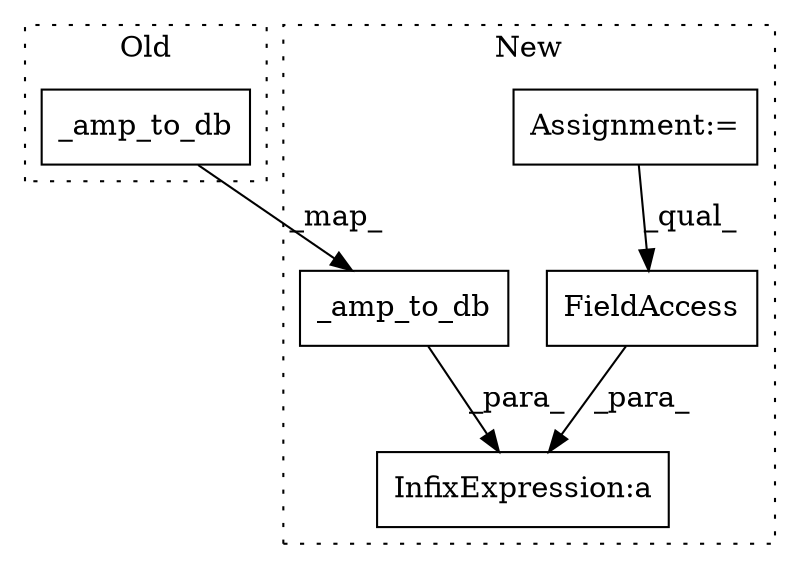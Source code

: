 digraph G {
subgraph cluster0 {
1 [label="_amp_to_db" a="32" s="1524,1563" l="11,1" shape="box"];
label = "Old";
style="dotted";
}
subgraph cluster1 {
2 [label="_amp_to_db" a="32" s="1542,1581" l="11,1" shape="box"];
3 [label="InfixExpression:a" a="27" s="1582" l="3" shape="box"];
4 [label="FieldAccess" a="22" s="1585" l="20" shape="box"];
5 [label="Assignment:=" a="7" s="1497" l="7" shape="box"];
label = "New";
style="dotted";
}
1 -> 2 [label="_map_"];
2 -> 3 [label="_para_"];
4 -> 3 [label="_para_"];
5 -> 4 [label="_qual_"];
}
